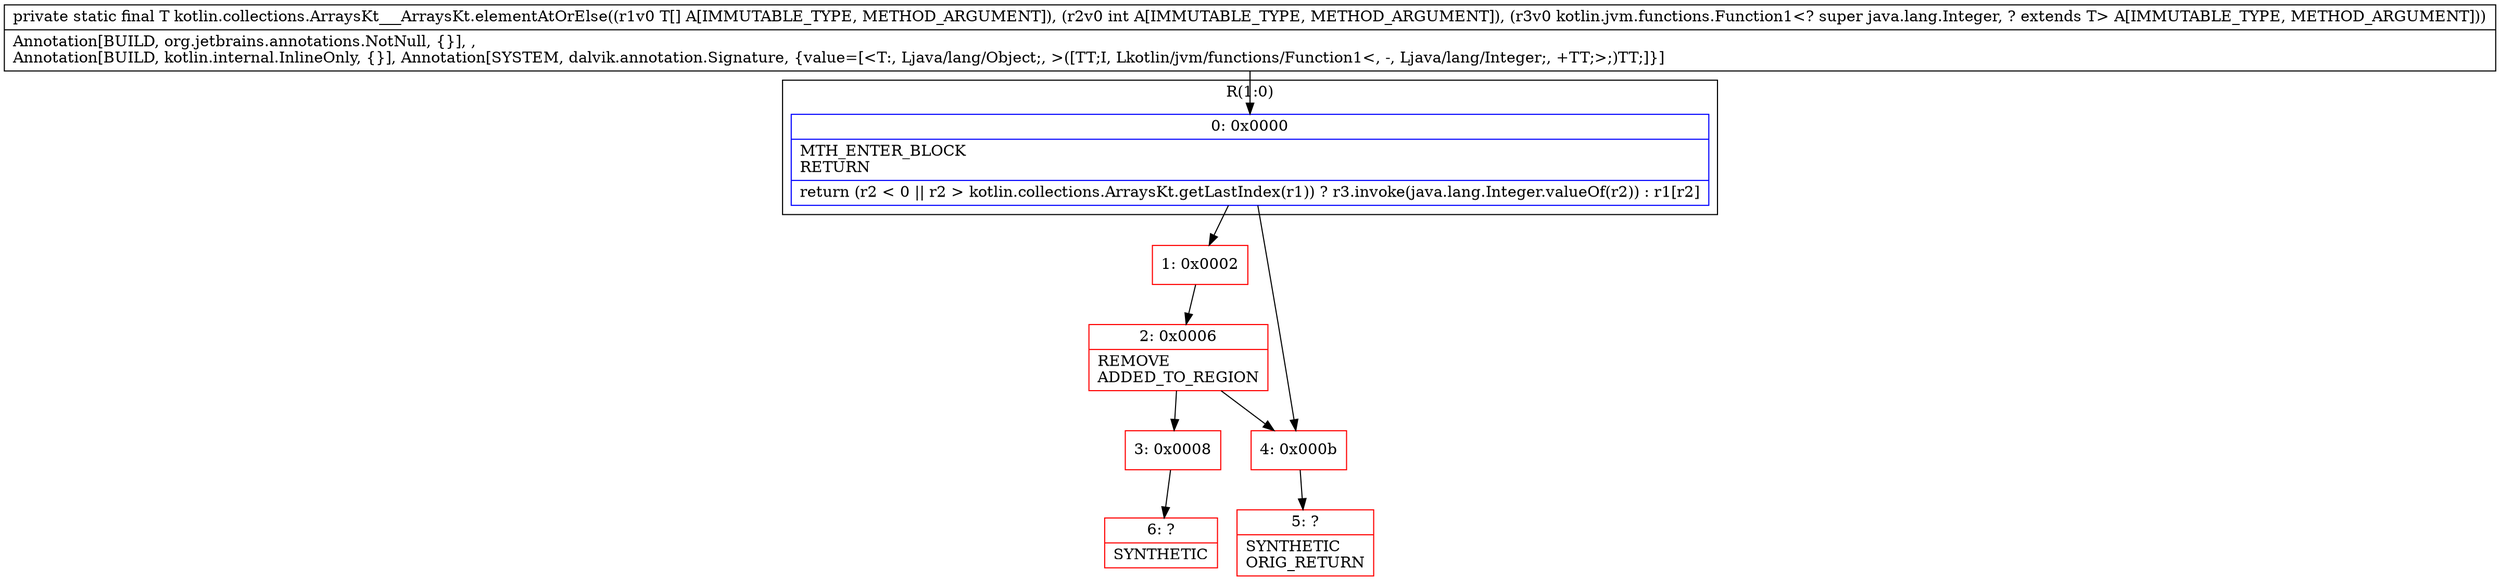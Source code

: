 digraph "CFG forkotlin.collections.ArraysKt___ArraysKt.elementAtOrElse([Ljava\/lang\/Object;ILkotlin\/jvm\/functions\/Function1;)Ljava\/lang\/Object;" {
subgraph cluster_Region_1955056102 {
label = "R(1:0)";
node [shape=record,color=blue];
Node_0 [shape=record,label="{0\:\ 0x0000|MTH_ENTER_BLOCK\lRETURN\l|return (r2 \< 0 \|\| r2 \> kotlin.collections.ArraysKt.getLastIndex(r1)) ? r3.invoke(java.lang.Integer.valueOf(r2)) : r1[r2]\l}"];
}
Node_1 [shape=record,color=red,label="{1\:\ 0x0002}"];
Node_2 [shape=record,color=red,label="{2\:\ 0x0006|REMOVE\lADDED_TO_REGION\l}"];
Node_3 [shape=record,color=red,label="{3\:\ 0x0008}"];
Node_4 [shape=record,color=red,label="{4\:\ 0x000b}"];
Node_5 [shape=record,color=red,label="{5\:\ ?|SYNTHETIC\lORIG_RETURN\l}"];
Node_6 [shape=record,color=red,label="{6\:\ ?|SYNTHETIC\l}"];
MethodNode[shape=record,label="{private static final T kotlin.collections.ArraysKt___ArraysKt.elementAtOrElse((r1v0 T[] A[IMMUTABLE_TYPE, METHOD_ARGUMENT]), (r2v0 int A[IMMUTABLE_TYPE, METHOD_ARGUMENT]), (r3v0 kotlin.jvm.functions.Function1\<? super java.lang.Integer, ? extends T\> A[IMMUTABLE_TYPE, METHOD_ARGUMENT]))  | Annotation[BUILD, org.jetbrains.annotations.NotNull, \{\}], , \lAnnotation[BUILD, kotlin.internal.InlineOnly, \{\}], Annotation[SYSTEM, dalvik.annotation.Signature, \{value=[\<T:, Ljava\/lang\/Object;, \>([TT;I, Lkotlin\/jvm\/functions\/Function1\<, \-, Ljava\/lang\/Integer;, +TT;\>;)TT;]\}]\l}"];
MethodNode -> Node_0;
Node_0 -> Node_1;
Node_0 -> Node_4;
Node_1 -> Node_2;
Node_2 -> Node_3;
Node_2 -> Node_4;
Node_3 -> Node_6;
Node_4 -> Node_5;
}

